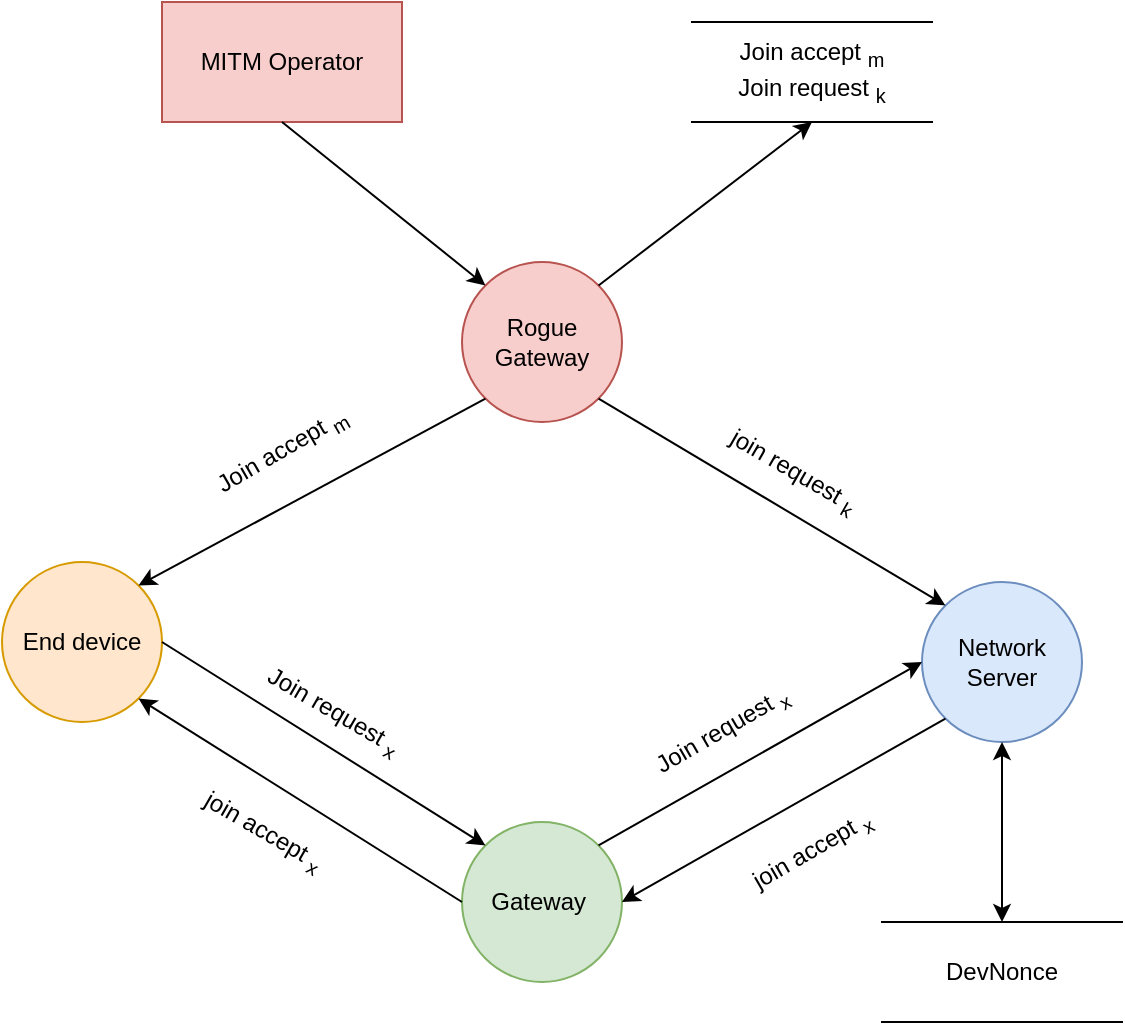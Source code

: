 <mxfile version="21.2.1" type="device">
  <diagram name="Page-1" id="Rt3--a3LmN1DoGf2E1wl">
    <mxGraphModel dx="2284" dy="826" grid="1" gridSize="10" guides="1" tooltips="1" connect="1" arrows="1" fold="1" page="1" pageScale="1" pageWidth="850" pageHeight="1100" math="0" shadow="0">
      <root>
        <mxCell id="0" />
        <mxCell id="1" parent="0" />
        <mxCell id="iKa1btNNobD-iFCbpPCx-9" value="End device" style="ellipse;whiteSpace=wrap;html=1;aspect=fixed;fillColor=#ffe6cc;strokeColor=#d79b00;" vertex="1" parent="1">
          <mxGeometry x="-90" y="300" width="80" height="80" as="geometry" />
        </mxCell>
        <mxCell id="iKa1btNNobD-iFCbpPCx-10" value="MITM Operator" style="rounded=0;whiteSpace=wrap;html=1;fillColor=#f8cecc;strokeColor=#b85450;" vertex="1" parent="1">
          <mxGeometry x="-10" y="20" width="120" height="60" as="geometry" />
        </mxCell>
        <mxCell id="iKa1btNNobD-iFCbpPCx-12" value="Gateway&amp;nbsp;" style="ellipse;whiteSpace=wrap;html=1;aspect=fixed;fillColor=#d5e8d4;strokeColor=#82b366;" vertex="1" parent="1">
          <mxGeometry x="140" y="430" width="80" height="80" as="geometry" />
        </mxCell>
        <mxCell id="iKa1btNNobD-iFCbpPCx-13" value="Network Server" style="ellipse;whiteSpace=wrap;html=1;aspect=fixed;fillColor=#dae8fc;strokeColor=#6c8ebf;" vertex="1" parent="1">
          <mxGeometry x="370" y="310" width="80" height="80" as="geometry" />
        </mxCell>
        <mxCell id="iKa1btNNobD-iFCbpPCx-14" value="" style="endArrow=classic;html=1;fontColor=#FF3333;rounded=0;exitX=1;exitY=0.5;exitDx=0;exitDy=0;entryX=0;entryY=0;entryDx=0;entryDy=0;" edge="1" parent="1" source="iKa1btNNobD-iFCbpPCx-9" target="iKa1btNNobD-iFCbpPCx-12">
          <mxGeometry width="50" height="50" relative="1" as="geometry">
            <mxPoint x="410" y="450" as="sourcePoint" />
            <mxPoint x="460" y="400" as="targetPoint" />
          </mxGeometry>
        </mxCell>
        <mxCell id="iKa1btNNobD-iFCbpPCx-15" value="" style="endArrow=classic;html=1;fontColor=#FF3333;rounded=0;entryX=1;entryY=1;entryDx=0;entryDy=0;exitX=0;exitY=0.5;exitDx=0;exitDy=0;" edge="1" parent="1" source="iKa1btNNobD-iFCbpPCx-12" target="iKa1btNNobD-iFCbpPCx-9">
          <mxGeometry width="50" height="50" relative="1" as="geometry">
            <mxPoint x="410" y="450" as="sourcePoint" />
            <mxPoint x="460" y="400" as="targetPoint" />
          </mxGeometry>
        </mxCell>
        <mxCell id="iKa1btNNobD-iFCbpPCx-16" value="" style="endArrow=classic;html=1;fontColor=#FF3333;rounded=0;exitX=1;exitY=0;exitDx=0;exitDy=0;entryX=0;entryY=0.5;entryDx=0;entryDy=0;" edge="1" parent="1" source="iKa1btNNobD-iFCbpPCx-12" target="iKa1btNNobD-iFCbpPCx-13">
          <mxGeometry width="50" height="50" relative="1" as="geometry">
            <mxPoint x="410" y="450" as="sourcePoint" />
            <mxPoint x="460" y="400" as="targetPoint" />
          </mxGeometry>
        </mxCell>
        <mxCell id="iKa1btNNobD-iFCbpPCx-17" value="" style="endArrow=classic;html=1;fontColor=#FF3333;rounded=0;exitX=0;exitY=1;exitDx=0;exitDy=0;entryX=1;entryY=0.5;entryDx=0;entryDy=0;" edge="1" parent="1" source="iKa1btNNobD-iFCbpPCx-13" target="iKa1btNNobD-iFCbpPCx-12">
          <mxGeometry width="50" height="50" relative="1" as="geometry">
            <mxPoint x="410" y="450" as="sourcePoint" />
            <mxPoint x="460" y="400" as="targetPoint" />
          </mxGeometry>
        </mxCell>
        <mxCell id="iKa1btNNobD-iFCbpPCx-18" value="Join request &lt;sub&gt;x&lt;/sub&gt;" style="text;html=1;align=center;verticalAlign=middle;resizable=0;points=[];autosize=1;strokeColor=none;fillColor=none;rotation=30;" vertex="1" parent="1">
          <mxGeometry x="25" y="360" width="100" height="30" as="geometry" />
        </mxCell>
        <mxCell id="iKa1btNNobD-iFCbpPCx-19" value="join accept &lt;sub&gt;x&lt;/sub&gt;" style="text;html=1;align=center;verticalAlign=middle;resizable=0;points=[];autosize=1;strokeColor=none;fillColor=none;rotation=30;" vertex="1" parent="1">
          <mxGeometry x="-5" y="420" width="90" height="30" as="geometry" />
        </mxCell>
        <mxCell id="iKa1btNNobD-iFCbpPCx-22" value="join accept &lt;sub&gt;x&lt;/sub&gt;" style="text;html=1;align=center;verticalAlign=middle;resizable=0;points=[];autosize=1;strokeColor=none;fillColor=none;rotation=-30;" vertex="1" parent="1">
          <mxGeometry x="270" y="430" width="90" height="30" as="geometry" />
        </mxCell>
        <mxCell id="iKa1btNNobD-iFCbpPCx-23" value="DevNonce" style="shape=partialRectangle;whiteSpace=wrap;html=1;left=0;right=0;fillColor=none;" vertex="1" parent="1">
          <mxGeometry x="350" y="480" width="120" height="50" as="geometry" />
        </mxCell>
        <mxCell id="iKa1btNNobD-iFCbpPCx-24" value="Join request &lt;sub&gt;x&lt;/sub&gt;" style="text;html=1;align=center;verticalAlign=middle;resizable=0;points=[];autosize=1;strokeColor=none;fillColor=none;rotation=-30;" vertex="1" parent="1">
          <mxGeometry x="220" y="370" width="100" height="30" as="geometry" />
        </mxCell>
        <mxCell id="iKa1btNNobD-iFCbpPCx-26" value="Rogue Gateway" style="ellipse;whiteSpace=wrap;html=1;aspect=fixed;fillColor=#f8cecc;strokeColor=#b85450;" vertex="1" parent="1">
          <mxGeometry x="140" y="150" width="80" height="80" as="geometry" />
        </mxCell>
        <mxCell id="iKa1btNNobD-iFCbpPCx-27" value="" style="endArrow=classic;startArrow=classic;html=1;fontColor=#FF3333;rounded=0;entryX=0.5;entryY=1;entryDx=0;entryDy=0;exitX=0.5;exitY=0;exitDx=0;exitDy=0;" edge="1" parent="1" source="iKa1btNNobD-iFCbpPCx-23" target="iKa1btNNobD-iFCbpPCx-13">
          <mxGeometry width="50" height="50" relative="1" as="geometry">
            <mxPoint x="290" y="440" as="sourcePoint" />
            <mxPoint x="340" y="390" as="targetPoint" />
          </mxGeometry>
        </mxCell>
        <mxCell id="iKa1btNNobD-iFCbpPCx-28" value="" style="endArrow=classic;html=1;fontColor=#FF3333;rounded=0;exitX=1;exitY=1;exitDx=0;exitDy=0;entryX=0;entryY=0;entryDx=0;entryDy=0;" edge="1" parent="1" source="iKa1btNNobD-iFCbpPCx-26" target="iKa1btNNobD-iFCbpPCx-13">
          <mxGeometry width="50" height="50" relative="1" as="geometry">
            <mxPoint x="290" y="440" as="sourcePoint" />
            <mxPoint x="340" y="390" as="targetPoint" />
          </mxGeometry>
        </mxCell>
        <mxCell id="iKa1btNNobD-iFCbpPCx-29" value="join request &lt;sub&gt;k&lt;/sub&gt;" style="text;html=1;align=center;verticalAlign=middle;resizable=0;points=[];autosize=1;strokeColor=none;fillColor=none;rotation=30;" vertex="1" parent="1">
          <mxGeometry x="260" y="240" width="90" height="30" as="geometry" />
        </mxCell>
        <mxCell id="iKa1btNNobD-iFCbpPCx-30" value="" style="endArrow=classic;html=1;fontColor=#FF3333;rounded=0;exitX=0;exitY=1;exitDx=0;exitDy=0;entryX=1;entryY=0;entryDx=0;entryDy=0;" edge="1" parent="1" source="iKa1btNNobD-iFCbpPCx-26" target="iKa1btNNobD-iFCbpPCx-9">
          <mxGeometry width="50" height="50" relative="1" as="geometry">
            <mxPoint x="290" y="440" as="sourcePoint" />
            <mxPoint x="340" y="390" as="targetPoint" />
          </mxGeometry>
        </mxCell>
        <mxCell id="iKa1btNNobD-iFCbpPCx-31" value="Join accept &lt;sub&gt;m&lt;/sub&gt;" style="text;html=1;align=center;verticalAlign=middle;resizable=0;points=[];autosize=1;strokeColor=none;fillColor=none;rotation=-30;" vertex="1" parent="1">
          <mxGeometry y="230" width="100" height="30" as="geometry" />
        </mxCell>
        <mxCell id="iKa1btNNobD-iFCbpPCx-32" value="" style="endArrow=classic;html=1;fontColor=#FF3333;rounded=0;exitX=0.5;exitY=1;exitDx=0;exitDy=0;entryX=0;entryY=0;entryDx=0;entryDy=0;" edge="1" parent="1" source="iKa1btNNobD-iFCbpPCx-10" target="iKa1btNNobD-iFCbpPCx-26">
          <mxGeometry width="50" height="50" relative="1" as="geometry">
            <mxPoint x="290" y="440" as="sourcePoint" />
            <mxPoint x="340" y="390" as="targetPoint" />
          </mxGeometry>
        </mxCell>
        <mxCell id="iKa1btNNobD-iFCbpPCx-33" value="Join accept &lt;sub&gt;m&lt;/sub&gt;&lt;br&gt;Join request &lt;sub&gt;k&lt;/sub&gt;" style="shape=partialRectangle;whiteSpace=wrap;html=1;left=0;right=0;fillColor=none;" vertex="1" parent="1">
          <mxGeometry x="255" y="30" width="120" height="50" as="geometry" />
        </mxCell>
        <mxCell id="iKa1btNNobD-iFCbpPCx-34" value="" style="endArrow=classic;html=1;fontColor=#FF3333;rounded=0;exitX=1;exitY=0;exitDx=0;exitDy=0;entryX=0.5;entryY=1;entryDx=0;entryDy=0;" edge="1" parent="1" source="iKa1btNNobD-iFCbpPCx-26" target="iKa1btNNobD-iFCbpPCx-33">
          <mxGeometry width="50" height="50" relative="1" as="geometry">
            <mxPoint x="290" y="440" as="sourcePoint" />
            <mxPoint x="340" y="390" as="targetPoint" />
          </mxGeometry>
        </mxCell>
      </root>
    </mxGraphModel>
  </diagram>
</mxfile>
